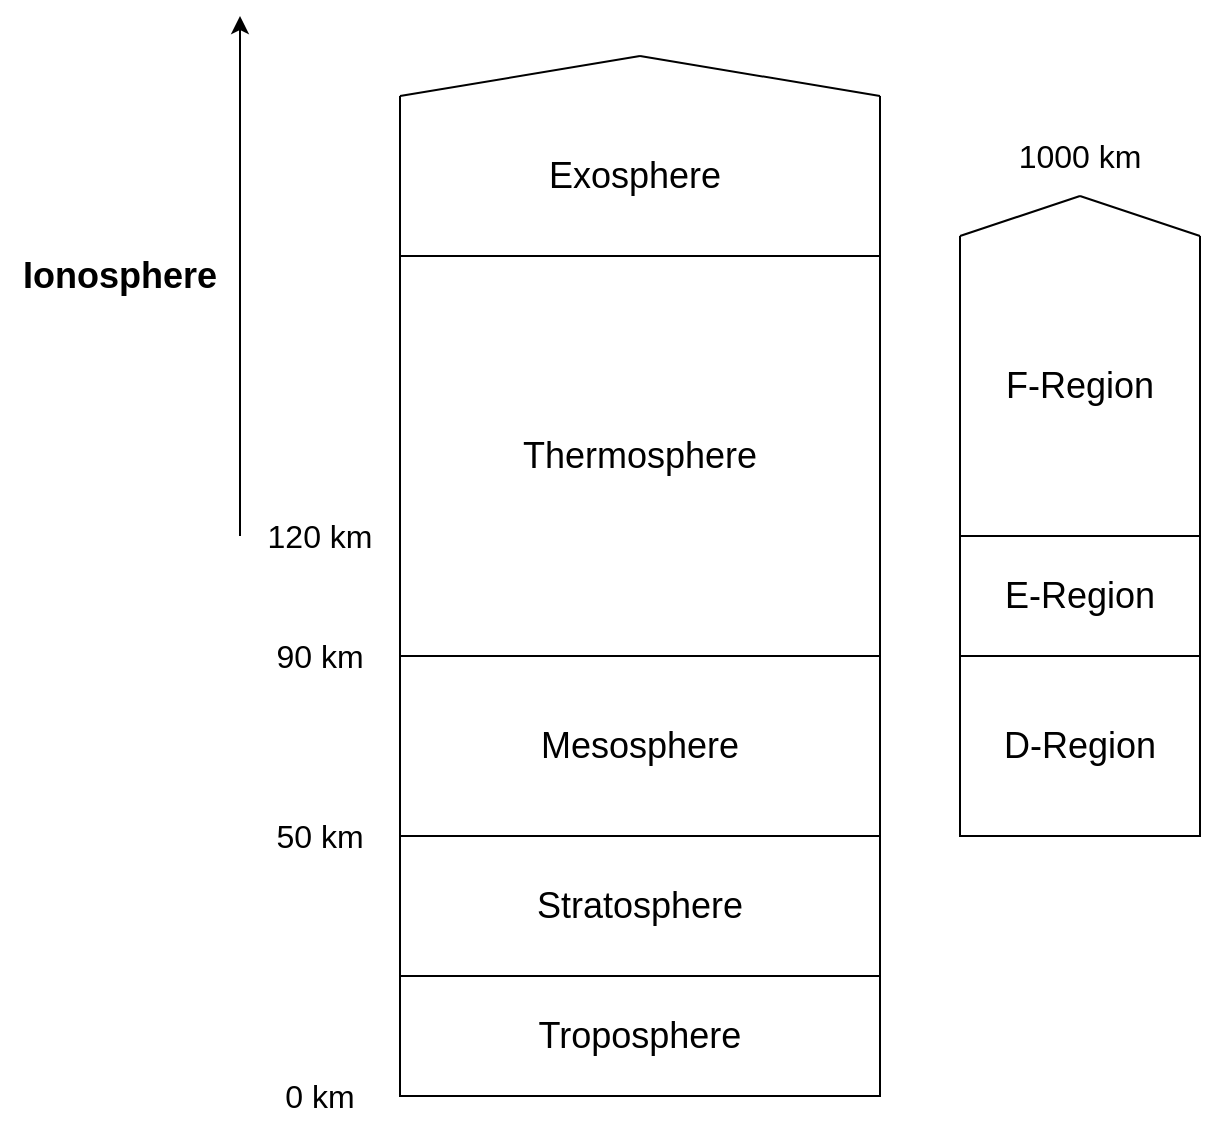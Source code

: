 <mxfile version="20.3.0" type="device"><diagram id="LkIUwtD1Hzt1fRSTxHMX" name="Page-1"><mxGraphModel dx="1422" dy="873" grid="1" gridSize="10" guides="1" tooltips="1" connect="1" arrows="1" fold="1" page="1" pageScale="1" pageWidth="1169" pageHeight="827" math="0" shadow="0"><root><mxCell id="0"/><mxCell id="1" parent="0"/><mxCell id="2CIW_NYrmu_hbkiPJKXa-1" value="Troposphere" style="rounded=0;whiteSpace=wrap;html=1;fontSize=18;" parent="1" vertex="1"><mxGeometry x="400" y="520" width="240" height="60" as="geometry"/></mxCell><mxCell id="2CIW_NYrmu_hbkiPJKXa-2" value="Stratosphere" style="rounded=0;whiteSpace=wrap;html=1;fontSize=18;" parent="1" vertex="1"><mxGeometry x="400" y="450" width="240" height="70" as="geometry"/></mxCell><mxCell id="2CIW_NYrmu_hbkiPJKXa-3" value="Mesosphere" style="rounded=0;whiteSpace=wrap;html=1;fontSize=18;" parent="1" vertex="1"><mxGeometry x="400" y="360" width="240" height="90" as="geometry"/></mxCell><mxCell id="2CIW_NYrmu_hbkiPJKXa-4" value="Thermosphere" style="rounded=0;whiteSpace=wrap;html=1;fontSize=18;" parent="1" vertex="1"><mxGeometry x="400" y="160" width="240" height="200" as="geometry"/></mxCell><mxCell id="2CIW_NYrmu_hbkiPJKXa-5" value="D-Region" style="rounded=0;whiteSpace=wrap;html=1;fontSize=18;" parent="1" vertex="1"><mxGeometry x="680" y="360" width="120" height="90" as="geometry"/></mxCell><mxCell id="2CIW_NYrmu_hbkiPJKXa-6" value="" style="endArrow=none;html=1;rounded=0;exitX=0;exitY=0;exitDx=0;exitDy=0;" parent="1" source="2CIW_NYrmu_hbkiPJKXa-4" edge="1"><mxGeometry width="50" height="50" relative="1" as="geometry"><mxPoint x="580" y="300" as="sourcePoint"/><mxPoint x="400" y="80" as="targetPoint"/></mxGeometry></mxCell><mxCell id="2CIW_NYrmu_hbkiPJKXa-7" value="" style="endArrow=none;html=1;rounded=0;exitX=1;exitY=0;exitDx=0;exitDy=0;" parent="1" source="2CIW_NYrmu_hbkiPJKXa-4" edge="1"><mxGeometry width="50" height="50" relative="1" as="geometry"><mxPoint x="550" y="100" as="sourcePoint"/><mxPoint x="640" y="80" as="targetPoint"/></mxGeometry></mxCell><mxCell id="2CIW_NYrmu_hbkiPJKXa-8" value="" style="endArrow=none;html=1;rounded=0;" parent="1" edge="1"><mxGeometry width="50" height="50" relative="1" as="geometry"><mxPoint x="400" y="80" as="sourcePoint"/><mxPoint x="520" y="60" as="targetPoint"/></mxGeometry></mxCell><mxCell id="2CIW_NYrmu_hbkiPJKXa-9" value="" style="endArrow=none;html=1;rounded=0;" parent="1" edge="1"><mxGeometry width="50" height="50" relative="1" as="geometry"><mxPoint x="520" y="60" as="sourcePoint"/><mxPoint x="640" y="80" as="targetPoint"/></mxGeometry></mxCell><mxCell id="2CIW_NYrmu_hbkiPJKXa-10" value="E-Region" style="rounded=0;whiteSpace=wrap;html=1;fontSize=18;" parent="1" vertex="1"><mxGeometry x="680" y="300" width="120" height="60" as="geometry"/></mxCell><mxCell id="2CIW_NYrmu_hbkiPJKXa-12" value="" style="endArrow=none;html=1;rounded=0;exitX=0;exitY=0;exitDx=0;exitDy=0;" parent="1" source="2CIW_NYrmu_hbkiPJKXa-10" edge="1"><mxGeometry width="50" height="50" relative="1" as="geometry"><mxPoint x="740" y="200" as="sourcePoint"/><mxPoint x="680" y="150" as="targetPoint"/></mxGeometry></mxCell><mxCell id="2CIW_NYrmu_hbkiPJKXa-13" value="" style="endArrow=none;html=1;rounded=0;exitX=1;exitY=0;exitDx=0;exitDy=0;" parent="1" source="2CIW_NYrmu_hbkiPJKXa-10" edge="1"><mxGeometry width="50" height="50" relative="1" as="geometry"><mxPoint x="860" y="210" as="sourcePoint"/><mxPoint x="800" y="150" as="targetPoint"/></mxGeometry></mxCell><mxCell id="2CIW_NYrmu_hbkiPJKXa-14" value="" style="endArrow=none;html=1;rounded=0;" parent="1" edge="1"><mxGeometry width="50" height="50" relative="1" as="geometry"><mxPoint x="680" y="150" as="sourcePoint"/><mxPoint x="740" y="130" as="targetPoint"/></mxGeometry></mxCell><mxCell id="2CIW_NYrmu_hbkiPJKXa-15" value="" style="endArrow=none;html=1;rounded=0;" parent="1" edge="1"><mxGeometry width="50" height="50" relative="1" as="geometry"><mxPoint x="740" y="130" as="sourcePoint"/><mxPoint x="800" y="150" as="targetPoint"/></mxGeometry></mxCell><mxCell id="2CIW_NYrmu_hbkiPJKXa-16" value="Exosphere" style="text;html=1;strokeColor=none;fillColor=none;align=center;verticalAlign=middle;whiteSpace=wrap;rounded=0;fontSize=18;" parent="1" vertex="1"><mxGeometry x="395" y="80" width="245" height="80" as="geometry"/></mxCell><mxCell id="2CIW_NYrmu_hbkiPJKXa-17" value="F-Region" style="text;html=1;strokeColor=none;fillColor=none;align=center;verticalAlign=middle;whiteSpace=wrap;rounded=0;fontSize=18;" parent="1" vertex="1"><mxGeometry x="680" y="150" width="120" height="150" as="geometry"/></mxCell><mxCell id="2CIW_NYrmu_hbkiPJKXa-18" value="50 km" style="text;html=1;strokeColor=none;fillColor=none;align=center;verticalAlign=middle;whiteSpace=wrap;rounded=0;fontSize=16;" parent="1" vertex="1"><mxGeometry x="320" y="430" width="80" height="40" as="geometry"/></mxCell><mxCell id="2CIW_NYrmu_hbkiPJKXa-19" value="90 km" style="text;html=1;strokeColor=none;fillColor=none;align=center;verticalAlign=middle;whiteSpace=wrap;rounded=0;fontSize=16;" parent="1" vertex="1"><mxGeometry x="320" y="340" width="80" height="40" as="geometry"/></mxCell><mxCell id="2CIW_NYrmu_hbkiPJKXa-20" value="120 km" style="text;html=1;strokeColor=none;fillColor=none;align=center;verticalAlign=middle;whiteSpace=wrap;rounded=0;fontSize=16;" parent="1" vertex="1"><mxGeometry x="320" y="280" width="80" height="40" as="geometry"/></mxCell><mxCell id="2CIW_NYrmu_hbkiPJKXa-21" value="1000 km" style="text;html=1;strokeColor=none;fillColor=none;align=center;verticalAlign=middle;whiteSpace=wrap;rounded=0;fontSize=16;" parent="1" vertex="1"><mxGeometry x="700" y="90" width="80" height="40" as="geometry"/></mxCell><mxCell id="2CIW_NYrmu_hbkiPJKXa-22" value="0 km" style="text;html=1;strokeColor=none;fillColor=none;align=center;verticalAlign=middle;whiteSpace=wrap;rounded=0;fontSize=16;" parent="1" vertex="1"><mxGeometry x="320" y="560" width="80" height="40" as="geometry"/></mxCell><mxCell id="2CIW_NYrmu_hbkiPJKXa-24" value="" style="endArrow=classic;html=1;rounded=0;exitX=0;exitY=0.5;exitDx=0;exitDy=0;" parent="1" source="2CIW_NYrmu_hbkiPJKXa-20" edge="1"><mxGeometry width="50" height="50" relative="1" as="geometry"><mxPoint x="320" y="290" as="sourcePoint"/><mxPoint x="320" y="40" as="targetPoint"/></mxGeometry></mxCell><mxCell id="2CIW_NYrmu_hbkiPJKXa-25" value="Ionosphere" style="text;html=1;strokeColor=none;fillColor=none;align=center;verticalAlign=middle;whiteSpace=wrap;rounded=0;fontStyle=1;fontSize=18;" parent="1" vertex="1"><mxGeometry x="200" y="150" width="120" height="40" as="geometry"/></mxCell></root></mxGraphModel></diagram></mxfile>